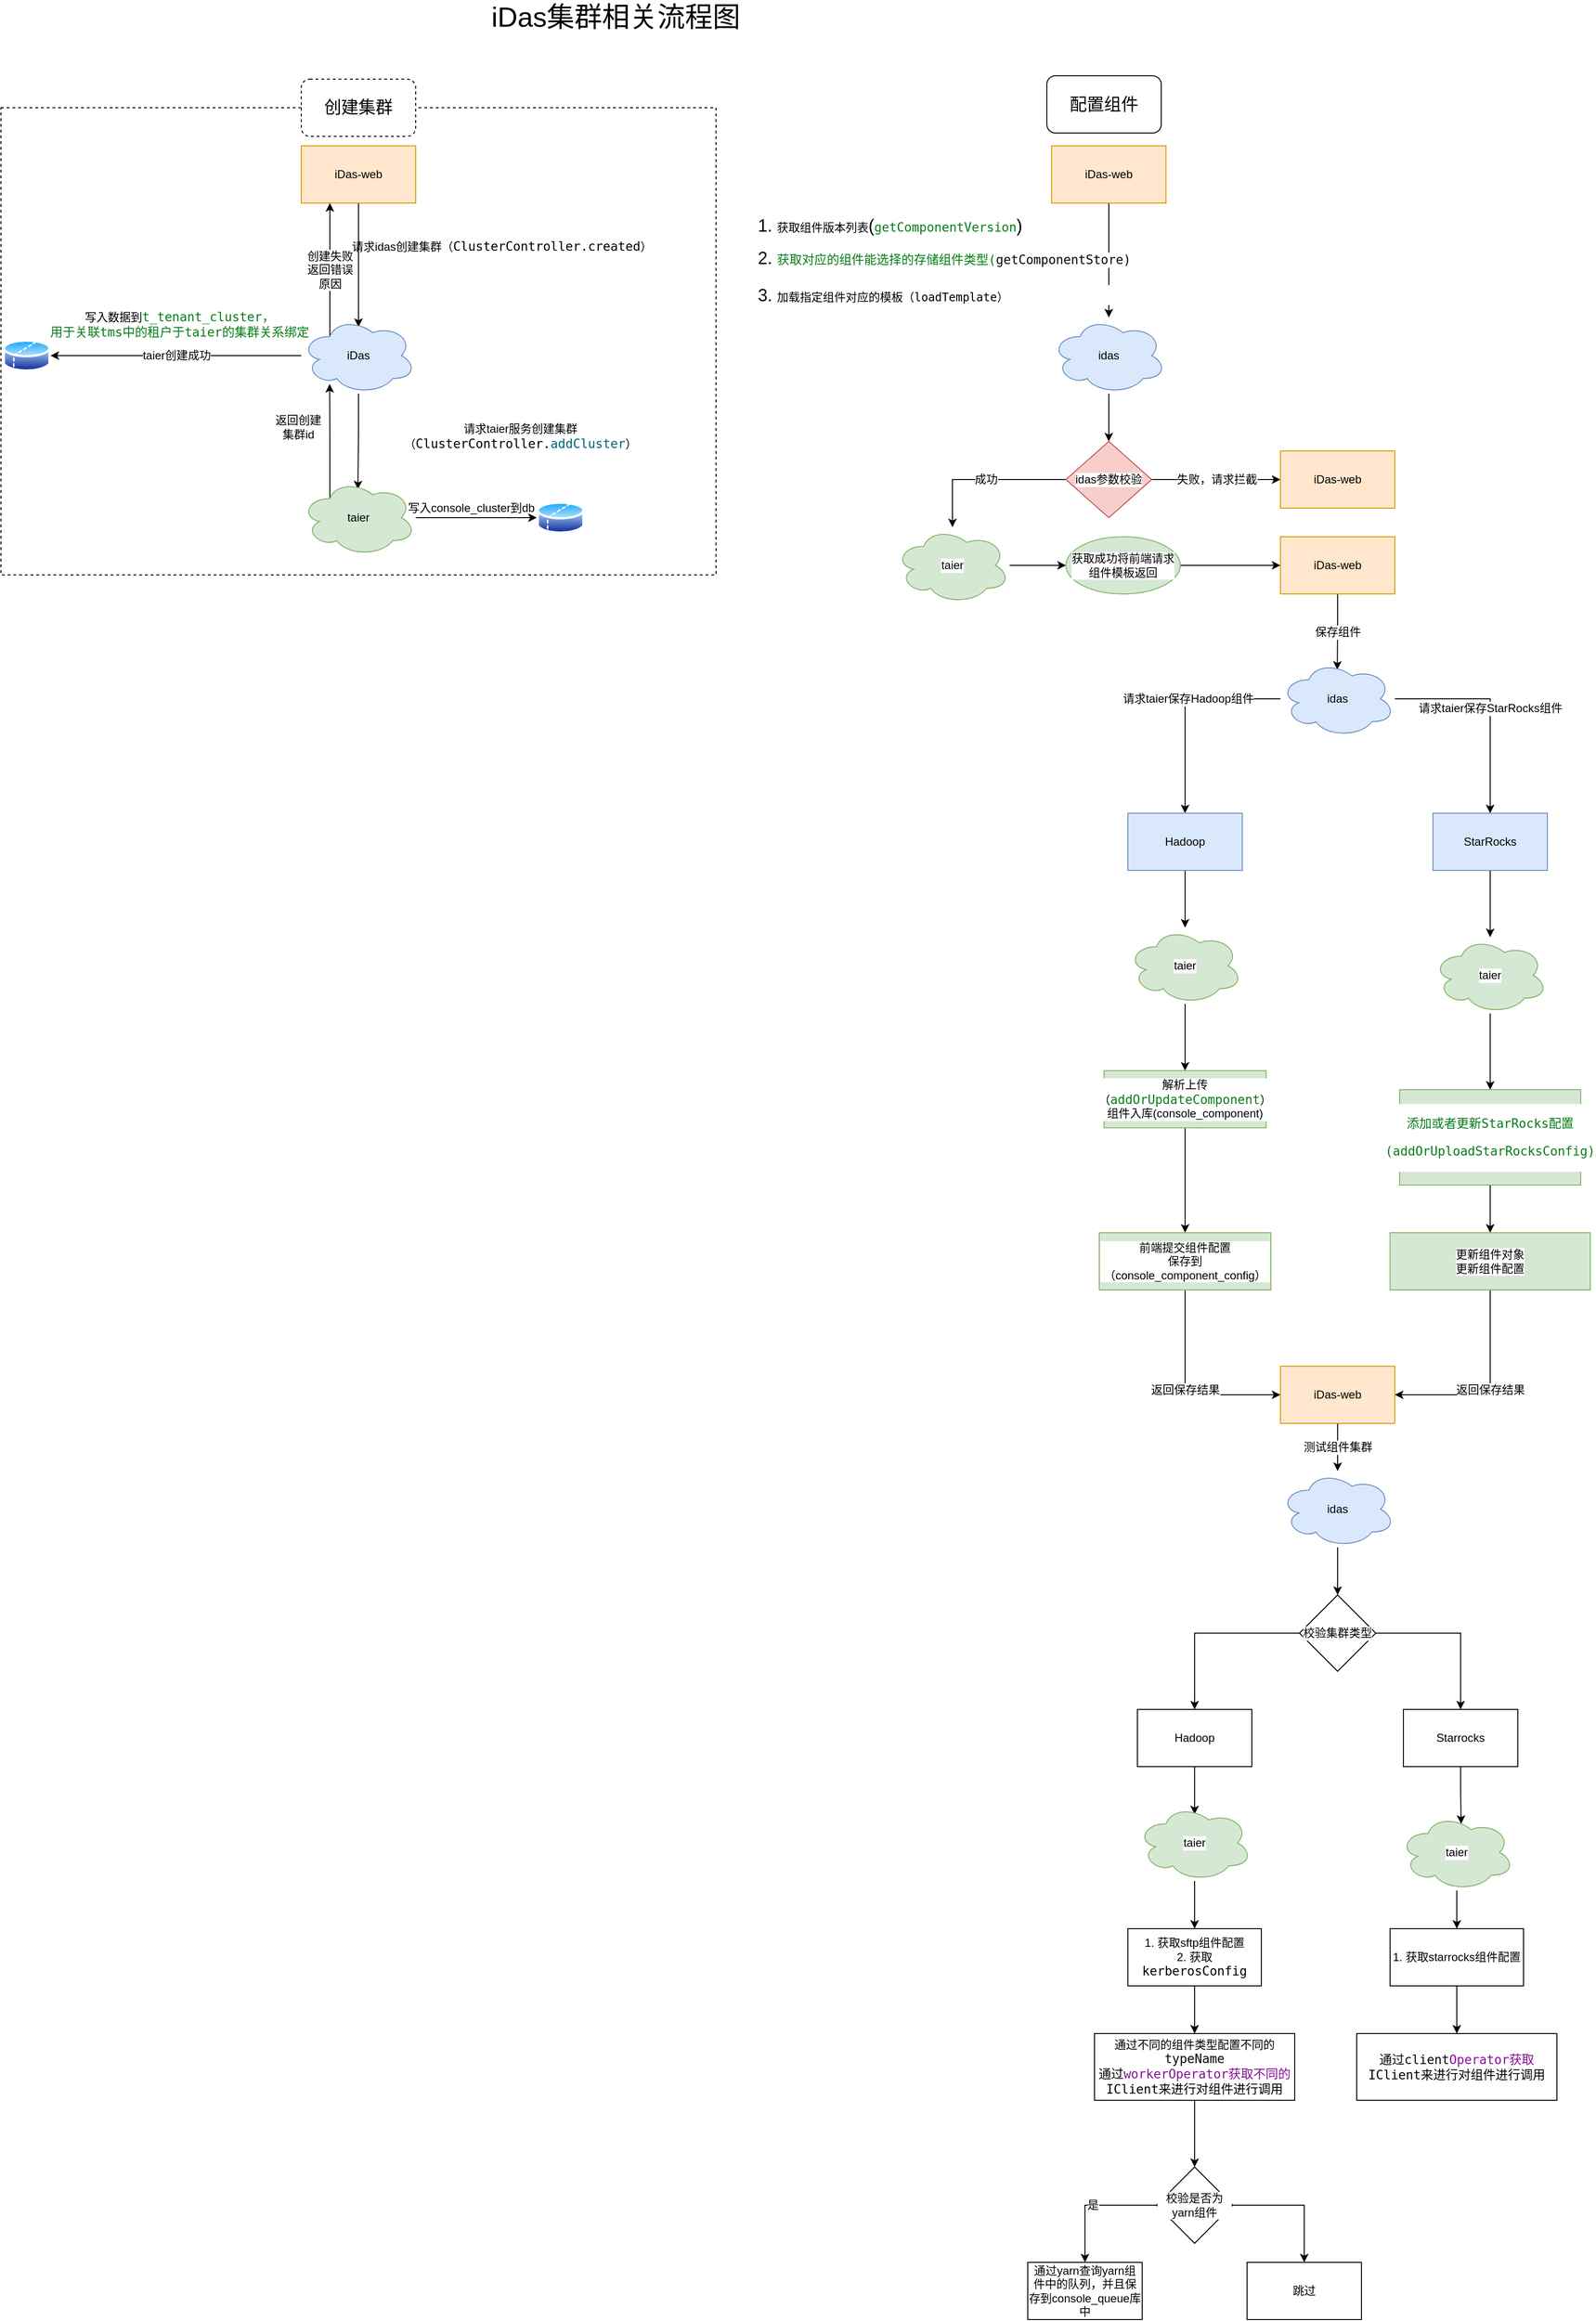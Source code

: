 <mxfile version="17.2.2" type="github">
  <diagram name="Page-1" id="c7558073-3199-34d8-9f00-42111426c3f3">
    <mxGraphModel dx="2104" dy="547" grid="1" gridSize="10" guides="1" tooltips="1" connect="1" arrows="1" fold="1" page="1" pageScale="1" pageWidth="826" pageHeight="1169" background="none" math="0" shadow="0">
      <root>
        <mxCell id="0" />
        <mxCell id="1" parent="0" />
        <mxCell id="lZClP9aSU73zNONE4iG2-143" value="" style="rounded=0;whiteSpace=wrap;html=1;dashed=1;fontSize=12;strokeColor=default;" parent="1" vertex="1">
          <mxGeometry x="-232" y="150" width="750" height="490" as="geometry" />
        </mxCell>
        <mxCell id="lZClP9aSU73zNONE4iG2-96" value="&lt;font style=&quot;font-size: 29px&quot;&gt;iDas集群相关流程图&lt;/font&gt;" style="text;html=1;strokeColor=none;fillColor=none;align=center;verticalAlign=middle;whiteSpace=wrap;rounded=0;" parent="1" vertex="1">
          <mxGeometry x="253" y="40" width="320" height="30" as="geometry" />
        </mxCell>
        <mxCell id="lZClP9aSU73zNONE4iG2-116" style="edgeStyle=orthogonalEdgeStyle;rounded=0;orthogonalLoop=1;jettySize=auto;html=1;fontSize=12;" parent="1" source="lZClP9aSU73zNONE4iG2-98" edge="1">
          <mxGeometry relative="1" as="geometry">
            <mxPoint x="143" y="380" as="targetPoint" />
          </mxGeometry>
        </mxCell>
        <mxCell id="lZClP9aSU73zNONE4iG2-98" value="iDas-web" style="rounded=0;whiteSpace=wrap;html=1;fontSize=12;fillColor=#ffe6cc;strokeColor=#d79b00;" parent="1" vertex="1">
          <mxGeometry x="83" y="190" width="120" height="60" as="geometry" />
        </mxCell>
        <mxCell id="lZClP9aSU73zNONE4iG2-127" value="" style="edgeStyle=orthogonalEdgeStyle;rounded=0;orthogonalLoop=1;jettySize=auto;html=1;fontSize=12;entryX=0.495;entryY=0.127;entryDx=0;entryDy=0;entryPerimeter=0;" parent="1" source="lZClP9aSU73zNONE4iG2-125" target="lZClP9aSU73zNONE4iG2-126" edge="1">
          <mxGeometry relative="1" as="geometry" />
        </mxCell>
        <mxCell id="lZClP9aSU73zNONE4iG2-136" value="taier创建成功" style="edgeStyle=orthogonalEdgeStyle;rounded=0;orthogonalLoop=1;jettySize=auto;html=1;fontSize=12;entryX=1;entryY=0.5;entryDx=0;entryDy=0;" parent="1" source="lZClP9aSU73zNONE4iG2-125" target="lZClP9aSU73zNONE4iG2-138" edge="1">
          <mxGeometry relative="1" as="geometry">
            <mxPoint x="490" y="410" as="targetPoint" />
            <Array as="points">
              <mxPoint x="-40" y="410" />
              <mxPoint x="-40" y="410" />
            </Array>
          </mxGeometry>
        </mxCell>
        <mxCell id="lZClP9aSU73zNONE4iG2-141" value="创建失败&lt;br&gt;返回错误&lt;br&gt;原因" style="edgeStyle=orthogonalEdgeStyle;rounded=0;orthogonalLoop=1;jettySize=auto;html=1;entryX=0.25;entryY=1;entryDx=0;entryDy=0;fontSize=12;exitX=0.25;exitY=0.25;exitDx=0;exitDy=0;exitPerimeter=0;" parent="1" source="lZClP9aSU73zNONE4iG2-125" target="lZClP9aSU73zNONE4iG2-98" edge="1">
          <mxGeometry relative="1" as="geometry" />
        </mxCell>
        <mxCell id="lZClP9aSU73zNONE4iG2-125" value="iDas" style="ellipse;shape=cloud;whiteSpace=wrap;html=1;fontSize=12;fillColor=#dae8fc;strokeColor=#6c8ebf;" parent="1" vertex="1">
          <mxGeometry x="83" y="370" width="120" height="80" as="geometry" />
        </mxCell>
        <mxCell id="lZClP9aSU73zNONE4iG2-129" style="edgeStyle=orthogonalEdgeStyle;rounded=0;orthogonalLoop=1;jettySize=auto;html=1;exitX=0.25;exitY=0.25;exitDx=0;exitDy=0;exitPerimeter=0;entryX=0.248;entryY=0.872;entryDx=0;entryDy=0;entryPerimeter=0;fontSize=12;" parent="1" source="lZClP9aSU73zNONE4iG2-126" target="lZClP9aSU73zNONE4iG2-125" edge="1">
          <mxGeometry relative="1" as="geometry" />
        </mxCell>
        <mxCell id="lZClP9aSU73zNONE4iG2-133" style="edgeStyle=orthogonalEdgeStyle;rounded=0;orthogonalLoop=1;jettySize=auto;html=1;entryX=0;entryY=0.5;entryDx=0;entryDy=0;fontSize=12;" parent="1" source="lZClP9aSU73zNONE4iG2-126" target="lZClP9aSU73zNONE4iG2-131" edge="1">
          <mxGeometry relative="1" as="geometry" />
        </mxCell>
        <mxCell id="lZClP9aSU73zNONE4iG2-126" value="taier" style="ellipse;shape=cloud;whiteSpace=wrap;html=1;fontSize=12;fillColor=#d5e8d4;strokeColor=#82b366;" parent="1" vertex="1">
          <mxGeometry x="83" y="540" width="120" height="80" as="geometry" />
        </mxCell>
        <mxCell id="lZClP9aSU73zNONE4iG2-128" value="&lt;p&gt;&lt;span&gt;请求taier服务创建集群&lt;/span&gt;&lt;span&gt;（&lt;/span&gt;&lt;span style=&quot;background-color: rgb(255 , 255 , 255) ; font-family: &amp;#34;jetbrains mono&amp;#34; , monospace ; font-size: 9.8pt&quot;&gt;ClusterController.&lt;/span&gt;&lt;span style=&quot;color: rgb(0 , 98 , 122) ; background-color: rgb(255 , 255 , 255) ; font-family: &amp;#34;jetbrains mono&amp;#34; , monospace ; font-size: 9.8pt&quot;&gt;addCluster&lt;/span&gt;&lt;span&gt;）&lt;/span&gt;&lt;/p&gt;" style="text;html=1;strokeColor=none;fillColor=none;align=center;verticalAlign=middle;whiteSpace=wrap;rounded=0;fontSize=12;dashed=1;" parent="1" vertex="1">
          <mxGeometry x="143" y="470" width="340" height="50" as="geometry" />
        </mxCell>
        <mxCell id="lZClP9aSU73zNONE4iG2-130" value="返回创建集群id" style="text;html=1;strokeColor=none;fillColor=none;align=center;verticalAlign=middle;whiteSpace=wrap;rounded=0;dashed=1;fontSize=12;" parent="1" vertex="1">
          <mxGeometry x="50" y="470" width="60" height="30" as="geometry" />
        </mxCell>
        <mxCell id="lZClP9aSU73zNONE4iG2-131" value="" style="aspect=fixed;perimeter=ellipsePerimeter;html=1;align=center;shadow=0;dashed=0;spacingTop=3;image;image=img/lib/active_directory/database_partition_2.svg;fontSize=12;strokeColor=default;" parent="1" vertex="1">
          <mxGeometry x="330" y="561.5" width="50" height="37" as="geometry" />
        </mxCell>
        <mxCell id="lZClP9aSU73zNONE4iG2-134" value="写入console_cluster到db" style="text;html=1;strokeColor=none;fillColor=none;align=center;verticalAlign=middle;whiteSpace=wrap;rounded=0;dashed=1;fontSize=12;" parent="1" vertex="1">
          <mxGeometry x="193" y="555" width="137" height="30" as="geometry" />
        </mxCell>
        <mxCell id="lZClP9aSU73zNONE4iG2-135" value="&lt;span&gt;请求idas创建集群（&lt;/span&gt;&lt;span style=&quot;font-family: &amp;#34;jetbrains mono&amp;#34; , monospace ; font-size: 13.067px ; background-color: rgb(255 , 255 , 255)&quot;&gt;ClusterController.created&lt;/span&gt;&lt;span&gt;）&lt;/span&gt;" style="text;html=1;strokeColor=none;fillColor=none;align=center;verticalAlign=middle;whiteSpace=wrap;rounded=0;dashed=1;fontSize=12;" parent="1" vertex="1">
          <mxGeometry x="120" y="280" width="347" height="30" as="geometry" />
        </mxCell>
        <mxCell id="lZClP9aSU73zNONE4iG2-137" value="写入数据到&lt;span style=&quot;color: rgb(6 , 125 , 23) ; background-color: rgb(255 , 255 , 255) ; font-family: &amp;#34;jetbrains mono&amp;#34; , monospace ; font-size: 9.8pt&quot;&gt;t_tenant_cluster，&lt;br&gt;用于关联tms中的租户于taier的集群关系绑定&lt;/span&gt;" style="text;html=1;align=center;verticalAlign=middle;resizable=0;points=[];autosize=1;strokeColor=none;fillColor=none;fontSize=12;rotation=0;" parent="1" vertex="1">
          <mxGeometry x="-180" y="361.5" width="270" height="30" as="geometry" />
        </mxCell>
        <mxCell id="lZClP9aSU73zNONE4iG2-138" value="" style="aspect=fixed;perimeter=ellipsePerimeter;html=1;align=center;shadow=0;dashed=0;spacingTop=3;image;image=img/lib/active_directory/database_partition_2.svg;fontSize=12;strokeColor=default;" parent="1" vertex="1">
          <mxGeometry x="-230" y="391.5" width="50" height="37" as="geometry" />
        </mxCell>
        <mxCell id="lZClP9aSU73zNONE4iG2-144" value="&lt;font style=&quot;font-size: 18px&quot;&gt;创建集群&lt;/font&gt;" style="rounded=1;whiteSpace=wrap;html=1;dashed=1;fontSize=12;strokeColor=default;" parent="1" vertex="1">
          <mxGeometry x="83" y="120" width="120" height="60" as="geometry" />
        </mxCell>
        <mxCell id="lZClP9aSU73zNONE4iG2-146" value="&lt;font style=&quot;font-size: 18px&quot;&gt;配置组件&lt;/font&gt;" style="rounded=1;whiteSpace=wrap;html=1;fontSize=12;strokeColor=default;" parent="1" vertex="1">
          <mxGeometry x="865" y="116.5" width="120" height="60" as="geometry" />
        </mxCell>
        <mxCell id="lZClP9aSU73zNONE4iG2-149" value="" style="edgeStyle=orthogonalEdgeStyle;rounded=0;orthogonalLoop=1;jettySize=auto;html=1;fontSize=18;" parent="1" source="lZClP9aSU73zNONE4iG2-147" target="lZClP9aSU73zNONE4iG2-148" edge="1">
          <mxGeometry relative="1" as="geometry" />
        </mxCell>
        <mxCell id="lZClP9aSU73zNONE4iG2-147" value="iDas-web" style="rounded=0;whiteSpace=wrap;html=1;fontSize=12;fillColor=#ffe6cc;strokeColor=#d79b00;" parent="1" vertex="1">
          <mxGeometry x="870" y="190" width="120" height="60" as="geometry" />
        </mxCell>
        <mxCell id="lZClP9aSU73zNONE4iG2-158" value="" style="edgeStyle=orthogonalEdgeStyle;rounded=0;orthogonalLoop=1;jettySize=auto;html=1;fontSize=12;fontColor=#000000;entryX=0.5;entryY=0;entryDx=0;entryDy=0;" parent="1" source="lZClP9aSU73zNONE4iG2-148" target="lZClP9aSU73zNONE4iG2-159" edge="1">
          <mxGeometry relative="1" as="geometry">
            <mxPoint x="930" y="501.5" as="targetPoint" />
          </mxGeometry>
        </mxCell>
        <mxCell id="lZClP9aSU73zNONE4iG2-148" value="idas" style="ellipse;shape=cloud;whiteSpace=wrap;html=1;fillColor=#dae8fc;strokeColor=#6c8ebf;rounded=0;" parent="1" vertex="1">
          <mxGeometry x="870" y="370" width="120" height="80" as="geometry" />
        </mxCell>
        <mxCell id="lZClP9aSU73zNONE4iG2-150" value="&lt;ol&gt;&lt;li&gt;&lt;span style=&quot;font-size: 12px&quot;&gt;获取组件版本列表&lt;/span&gt;&lt;span&gt;(&lt;/span&gt;&lt;span style=&quot;color: rgb(6 , 125 , 23) ; background-color: rgb(255 , 255 , 255) ; font-family: &amp;#34;jetbrains mono&amp;#34; , monospace ; font-size: 9.8pt&quot;&gt;getComponentVersion&lt;/span&gt;&lt;span&gt;)&lt;/span&gt;&lt;/li&gt;&lt;li&gt;&lt;span&gt;&lt;pre style=&quot;background-color: #ffffff ; color: #080808 ; font-family: &amp;#34;宋体&amp;#34; , monospace ; font-size: 9.8pt&quot;&gt;&lt;span style=&quot;color: #067d17&quot;&gt;获取对应的组件能选择的存储组件类型(&lt;/span&gt;getComponentStore)&lt;/pre&gt;&lt;/span&gt;&lt;/li&gt;&lt;li&gt;&lt;pre style=&quot;background-color: rgb(255 , 255 , 255)&quot;&gt;&lt;span style=&quot;font-size: 12px&quot;&gt;加载指定组件对应的模板（loadTemplate）&lt;/span&gt;&lt;/pre&gt;&lt;/li&gt;&lt;/ol&gt;" style="text;html=1;strokeColor=none;fillColor=none;align=left;verticalAlign=middle;whiteSpace=wrap;rounded=0;dashed=1;fontSize=18;" parent="1" vertex="1">
          <mxGeometry x="540" y="250" width="420" height="120" as="geometry" />
        </mxCell>
        <mxCell id="lZClP9aSU73zNONE4iG2-162" value="成功" style="edgeStyle=orthogonalEdgeStyle;rounded=0;orthogonalLoop=1;jettySize=auto;html=1;fontSize=12;fontColor=#000000;" parent="1" source="lZClP9aSU73zNONE4iG2-159" target="lZClP9aSU73zNONE4iG2-161" edge="1">
          <mxGeometry relative="1" as="geometry" />
        </mxCell>
        <mxCell id="lZClP9aSU73zNONE4iG2-163" value="失败，请求拦截" style="edgeStyle=orthogonalEdgeStyle;rounded=0;orthogonalLoop=1;jettySize=auto;html=1;fontSize=12;fontColor=#000000;entryX=0;entryY=0.5;entryDx=0;entryDy=0;" parent="1" source="lZClP9aSU73zNONE4iG2-159" target="lZClP9aSU73zNONE4iG2-172" edge="1">
          <mxGeometry relative="1" as="geometry">
            <Array as="points" />
          </mxGeometry>
        </mxCell>
        <mxCell id="lZClP9aSU73zNONE4iG2-159" value="idas参数校验" style="rhombus;whiteSpace=wrap;html=1;labelBackgroundColor=#FFFFFF;fontSize=12;strokeColor=#b85450;fillColor=#f8cecc;" parent="1" vertex="1">
          <mxGeometry x="885" y="500" width="90" height="80" as="geometry" />
        </mxCell>
        <mxCell id="lZClP9aSU73zNONE4iG2-166" value="" style="edgeStyle=orthogonalEdgeStyle;rounded=0;orthogonalLoop=1;jettySize=auto;html=1;fontSize=12;fontColor=#000000;" parent="1" source="lZClP9aSU73zNONE4iG2-161" target="lZClP9aSU73zNONE4iG2-165" edge="1">
          <mxGeometry relative="1" as="geometry" />
        </mxCell>
        <mxCell id="lZClP9aSU73zNONE4iG2-161" value="taier" style="ellipse;shape=cloud;whiteSpace=wrap;html=1;fillColor=#d5e8d4;strokeColor=#82b366;labelBackgroundColor=#FFFFFF;" parent="1" vertex="1">
          <mxGeometry x="706" y="590" width="120" height="80" as="geometry" />
        </mxCell>
        <mxCell id="lZClP9aSU73zNONE4iG2-168" style="edgeStyle=orthogonalEdgeStyle;rounded=0;orthogonalLoop=1;jettySize=auto;html=1;entryX=0;entryY=0.5;entryDx=0;entryDy=0;fontSize=12;fontColor=#000000;" parent="1" source="lZClP9aSU73zNONE4iG2-165" target="lZClP9aSU73zNONE4iG2-167" edge="1">
          <mxGeometry relative="1" as="geometry" />
        </mxCell>
        <mxCell id="lZClP9aSU73zNONE4iG2-165" value="获取成功将前端请求&lt;br&gt;组件模板返回" style="ellipse;whiteSpace=wrap;html=1;fillColor=#d5e8d4;strokeColor=#82b366;labelBackgroundColor=#FFFFFF;" parent="1" vertex="1">
          <mxGeometry x="885" y="600" width="120" height="60" as="geometry" />
        </mxCell>
        <mxCell id="lZClP9aSU73zNONE4iG2-170" value="保存组件" style="edgeStyle=orthogonalEdgeStyle;rounded=0;orthogonalLoop=1;jettySize=auto;html=1;entryX=0.497;entryY=0.118;entryDx=0;entryDy=0;entryPerimeter=0;fontSize=12;fontColor=#000000;" parent="1" source="lZClP9aSU73zNONE4iG2-167" target="lZClP9aSU73zNONE4iG2-169" edge="1">
          <mxGeometry relative="1" as="geometry" />
        </mxCell>
        <mxCell id="lZClP9aSU73zNONE4iG2-167" value="iDas-web" style="rounded=0;whiteSpace=wrap;html=1;fontSize=12;fillColor=#ffe6cc;strokeColor=#d79b00;" parent="1" vertex="1">
          <mxGeometry x="1110" y="600" width="120" height="60" as="geometry" />
        </mxCell>
        <mxCell id="lZClP9aSU73zNONE4iG2-174" value="" style="edgeStyle=orthogonalEdgeStyle;rounded=0;orthogonalLoop=1;jettySize=auto;html=1;fontSize=12;fontColor=#000000;" parent="1" source="lZClP9aSU73zNONE4iG2-169" target="lZClP9aSU73zNONE4iG2-173" edge="1">
          <mxGeometry relative="1" as="geometry" />
        </mxCell>
        <mxCell id="lZClP9aSU73zNONE4iG2-180" value="请求taier保存Hadoop组件" style="edgeLabel;html=1;align=center;verticalAlign=middle;resizable=0;points=[];fontSize=12;fontColor=#000000;" parent="lZClP9aSU73zNONE4iG2-174" vertex="1" connectable="0">
          <mxGeometry x="-0.12" relative="1" as="geometry">
            <mxPoint as="offset" />
          </mxGeometry>
        </mxCell>
        <mxCell id="lZClP9aSU73zNONE4iG2-176" value="请求taier保存StarRocks组件" style="edgeStyle=orthogonalEdgeStyle;rounded=0;orthogonalLoop=1;jettySize=auto;html=1;fontSize=12;fontColor=#000000;" parent="1" source="lZClP9aSU73zNONE4iG2-169" target="lZClP9aSU73zNONE4iG2-175" edge="1">
          <mxGeometry relative="1" as="geometry" />
        </mxCell>
        <mxCell id="lZClP9aSU73zNONE4iG2-169" value="idas" style="ellipse;shape=cloud;whiteSpace=wrap;html=1;fillColor=#dae8fc;strokeColor=#6c8ebf;rounded=0;" parent="1" vertex="1">
          <mxGeometry x="1110" y="730" width="120" height="80" as="geometry" />
        </mxCell>
        <mxCell id="lZClP9aSU73zNONE4iG2-172" value="iDas-web" style="rounded=0;whiteSpace=wrap;html=1;fontSize=12;fillColor=#ffe6cc;strokeColor=#d79b00;" parent="1" vertex="1">
          <mxGeometry x="1110" y="510" width="120" height="60" as="geometry" />
        </mxCell>
        <mxCell id="lZClP9aSU73zNONE4iG2-184" style="edgeStyle=orthogonalEdgeStyle;rounded=0;orthogonalLoop=1;jettySize=auto;html=1;fontSize=12;fontColor=#000000;" parent="1" source="lZClP9aSU73zNONE4iG2-173" target="lZClP9aSU73zNONE4iG2-179" edge="1">
          <mxGeometry relative="1" as="geometry" />
        </mxCell>
        <mxCell id="lZClP9aSU73zNONE4iG2-173" value="Hadoop" style="whiteSpace=wrap;html=1;fillColor=#dae8fc;strokeColor=#6c8ebf;rounded=0;" parent="1" vertex="1">
          <mxGeometry x="950" y="890" width="120" height="60" as="geometry" />
        </mxCell>
        <mxCell id="lZClP9aSU73zNONE4iG2-192" value="" style="edgeStyle=orthogonalEdgeStyle;rounded=0;orthogonalLoop=1;jettySize=auto;html=1;fontSize=12;fontColor=#000000;" parent="1" source="lZClP9aSU73zNONE4iG2-175" target="lZClP9aSU73zNONE4iG2-193" edge="1">
          <mxGeometry relative="1" as="geometry">
            <mxPoint x="1330" y="1030" as="targetPoint" />
          </mxGeometry>
        </mxCell>
        <mxCell id="lZClP9aSU73zNONE4iG2-175" value="StarRocks" style="whiteSpace=wrap;html=1;fillColor=#dae8fc;strokeColor=#6c8ebf;rounded=0;" parent="1" vertex="1">
          <mxGeometry x="1270" y="890" width="120" height="60" as="geometry" />
        </mxCell>
        <mxCell id="lZClP9aSU73zNONE4iG2-186" value="" style="edgeStyle=orthogonalEdgeStyle;rounded=0;orthogonalLoop=1;jettySize=auto;html=1;fontSize=12;fontColor=#000000;" parent="1" source="lZClP9aSU73zNONE4iG2-179" target="lZClP9aSU73zNONE4iG2-185" edge="1">
          <mxGeometry relative="1" as="geometry" />
        </mxCell>
        <mxCell id="lZClP9aSU73zNONE4iG2-179" value="taier" style="ellipse;shape=cloud;whiteSpace=wrap;html=1;fillColor=#d5e8d4;strokeColor=#82b366;labelBackgroundColor=#FFFFFF;" parent="1" vertex="1">
          <mxGeometry x="950" y="1010" width="120" height="80" as="geometry" />
        </mxCell>
        <mxCell id="lZClP9aSU73zNONE4iG2-188" value="" style="edgeStyle=orthogonalEdgeStyle;rounded=0;orthogonalLoop=1;jettySize=auto;html=1;fontSize=12;fontColor=#000000;" parent="1" source="lZClP9aSU73zNONE4iG2-185" target="lZClP9aSU73zNONE4iG2-187" edge="1">
          <mxGeometry relative="1" as="geometry" />
        </mxCell>
        <mxCell id="lZClP9aSU73zNONE4iG2-185" value="解析上传&lt;br&gt;（&lt;span style=&quot;color: rgb(6 , 125 , 23) ; font-family: &amp;#34;jetbrains mono&amp;#34; , monospace ; font-size: 9.8pt&quot;&gt;addOrUpdateComponent&lt;/span&gt;）&lt;br&gt;组件入库(console_component)" style="whiteSpace=wrap;html=1;fillColor=#d5e8d4;strokeColor=#82b366;labelBackgroundColor=#FFFFFF;" parent="1" vertex="1">
          <mxGeometry x="925" y="1160" width="170" height="60" as="geometry" />
        </mxCell>
        <mxCell id="lZClP9aSU73zNONE4iG2-200" value="返回保存结果" style="edgeStyle=orthogonalEdgeStyle;rounded=0;orthogonalLoop=1;jettySize=auto;html=1;entryX=0;entryY=0.5;entryDx=0;entryDy=0;fontSize=12;fontColor=#000000;exitX=0.5;exitY=1;exitDx=0;exitDy=0;" parent="1" source="lZClP9aSU73zNONE4iG2-187" target="lZClP9aSU73zNONE4iG2-199" edge="1">
          <mxGeometry relative="1" as="geometry" />
        </mxCell>
        <mxCell id="lZClP9aSU73zNONE4iG2-187" value="前端提交组件配置&lt;br&gt;保存到（console_component_config）" style="whiteSpace=wrap;html=1;fillColor=#d5e8d4;strokeColor=#82b366;labelBackgroundColor=#FFFFFF;" parent="1" vertex="1">
          <mxGeometry x="920" y="1330" width="180" height="60" as="geometry" />
        </mxCell>
        <mxCell id="lZClP9aSU73zNONE4iG2-195" value="" style="edgeStyle=orthogonalEdgeStyle;rounded=0;orthogonalLoop=1;jettySize=auto;html=1;fontSize=12;fontColor=#000000;" parent="1" source="lZClP9aSU73zNONE4iG2-193" target="lZClP9aSU73zNONE4iG2-194" edge="1">
          <mxGeometry relative="1" as="geometry" />
        </mxCell>
        <mxCell id="lZClP9aSU73zNONE4iG2-193" value="taier" style="ellipse;shape=cloud;whiteSpace=wrap;html=1;fillColor=#d5e8d4;strokeColor=#82b366;labelBackgroundColor=#FFFFFF;" parent="1" vertex="1">
          <mxGeometry x="1270" y="1020" width="120" height="80" as="geometry" />
        </mxCell>
        <mxCell id="lZClP9aSU73zNONE4iG2-197" value="" style="edgeStyle=orthogonalEdgeStyle;rounded=0;orthogonalLoop=1;jettySize=auto;html=1;fontSize=12;fontColor=#000000;" parent="1" source="lZClP9aSU73zNONE4iG2-194" target="lZClP9aSU73zNONE4iG2-196" edge="1">
          <mxGeometry relative="1" as="geometry" />
        </mxCell>
        <mxCell id="lZClP9aSU73zNONE4iG2-194" value="&lt;pre style=&quot;background-color: rgb(255 , 255 , 255) ; font-family: &amp;#34;jetbrains mono&amp;#34; , monospace ; font-size: 9.8pt&quot;&gt;&lt;pre style=&quot;color: rgb(8 , 8 , 8) ; font-family: , monospace ; font-size: 9.8pt&quot;&gt;&lt;span style=&quot;color: #067d17&quot;&gt;添加或者更新&lt;/span&gt;&lt;span style=&quot;color: #067d17 ; font-family: &amp;#34;jetbrains mono&amp;#34; , monospace&quot;&gt;StarRocks&lt;/span&gt;&lt;span style=&quot;color: #067d17&quot;&gt;配置&lt;/span&gt;&lt;/pre&gt;&lt;/pre&gt;&lt;pre style=&quot;background-color: #ffffff ; color: #080808 ; font-family: &amp;#34;jetbrains mono&amp;#34; , monospace ; font-size: 9.8pt&quot;&gt;&lt;span style=&quot;color: #067d17&quot;&gt;(addOrUploadStarRocksConfig)&lt;/span&gt;&lt;/pre&gt;" style="whiteSpace=wrap;html=1;fillColor=#d5e8d4;strokeColor=#82b366;labelBackgroundColor=#FFFFFF;" parent="1" vertex="1">
          <mxGeometry x="1235" y="1180" width="190" height="100" as="geometry" />
        </mxCell>
        <mxCell id="lZClP9aSU73zNONE4iG2-201" value="返回保存结果" style="edgeStyle=orthogonalEdgeStyle;rounded=0;orthogonalLoop=1;jettySize=auto;html=1;entryX=1;entryY=0.5;entryDx=0;entryDy=0;fontSize=12;fontColor=#000000;exitX=0.5;exitY=1;exitDx=0;exitDy=0;" parent="1" source="lZClP9aSU73zNONE4iG2-196" target="lZClP9aSU73zNONE4iG2-199" edge="1">
          <mxGeometry relative="1" as="geometry" />
        </mxCell>
        <mxCell id="lZClP9aSU73zNONE4iG2-196" value="更新组件对象&lt;br&gt;更新组件配置" style="whiteSpace=wrap;html=1;fillColor=#d5e8d4;strokeColor=#82b366;labelBackgroundColor=#FFFFFF;" parent="1" vertex="1">
          <mxGeometry x="1225" y="1330" width="210" height="60" as="geometry" />
        </mxCell>
        <mxCell id="lZClP9aSU73zNONE4iG2-203" value="测试组件集群" style="edgeStyle=orthogonalEdgeStyle;rounded=0;orthogonalLoop=1;jettySize=auto;html=1;fontSize=12;fontColor=#000000;" parent="1" source="lZClP9aSU73zNONE4iG2-199" target="lZClP9aSU73zNONE4iG2-202" edge="1">
          <mxGeometry relative="1" as="geometry" />
        </mxCell>
        <mxCell id="lZClP9aSU73zNONE4iG2-199" value="iDas-web" style="rounded=0;whiteSpace=wrap;html=1;fontSize=12;fillColor=#ffe6cc;strokeColor=#d79b00;" parent="1" vertex="1">
          <mxGeometry x="1110" y="1470" width="120" height="60" as="geometry" />
        </mxCell>
        <mxCell id="lZClP9aSU73zNONE4iG2-205" style="edgeStyle=orthogonalEdgeStyle;rounded=0;orthogonalLoop=1;jettySize=auto;html=1;entryX=0.5;entryY=0;entryDx=0;entryDy=0;fontSize=12;fontColor=#000000;" parent="1" source="lZClP9aSU73zNONE4iG2-202" target="lZClP9aSU73zNONE4iG2-204" edge="1">
          <mxGeometry relative="1" as="geometry" />
        </mxCell>
        <mxCell id="lZClP9aSU73zNONE4iG2-202" value="idas" style="ellipse;shape=cloud;whiteSpace=wrap;html=1;fillColor=#dae8fc;strokeColor=#6c8ebf;rounded=0;" parent="1" vertex="1">
          <mxGeometry x="1110" y="1580" width="120" height="80" as="geometry" />
        </mxCell>
        <mxCell id="lZClP9aSU73zNONE4iG2-207" value="" style="edgeStyle=orthogonalEdgeStyle;rounded=0;orthogonalLoop=1;jettySize=auto;html=1;fontSize=12;fontColor=#000000;entryX=0.5;entryY=0;entryDx=0;entryDy=0;" parent="1" source="lZClP9aSU73zNONE4iG2-204" target="lZClP9aSU73zNONE4iG2-206" edge="1">
          <mxGeometry relative="1" as="geometry">
            <mxPoint x="1020" y="1830" as="targetPoint" />
          </mxGeometry>
        </mxCell>
        <mxCell id="lZClP9aSU73zNONE4iG2-209" value="" style="edgeStyle=orthogonalEdgeStyle;rounded=0;orthogonalLoop=1;jettySize=auto;html=1;fontSize=12;fontColor=#000000;" parent="1" source="lZClP9aSU73zNONE4iG2-204" target="lZClP9aSU73zNONE4iG2-208" edge="1">
          <mxGeometry relative="1" as="geometry" />
        </mxCell>
        <mxCell id="lZClP9aSU73zNONE4iG2-204" value="校验集群类型" style="rhombus;whiteSpace=wrap;html=1;labelBackgroundColor=#FFFFFF;fontSize=12;fontColor=#000000;strokeColor=default;" parent="1" vertex="1">
          <mxGeometry x="1130" y="1710" width="80" height="80" as="geometry" />
        </mxCell>
        <mxCell id="lZClP9aSU73zNONE4iG2-211" value="" style="edgeStyle=orthogonalEdgeStyle;rounded=0;orthogonalLoop=1;jettySize=auto;html=1;fontSize=12;fontColor=#000000;entryX=0.5;entryY=0.125;entryDx=0;entryDy=0;entryPerimeter=0;" parent="1" source="lZClP9aSU73zNONE4iG2-206" target="lZClP9aSU73zNONE4iG2-226" edge="1">
          <mxGeometry relative="1" as="geometry" />
        </mxCell>
        <mxCell id="lZClP9aSU73zNONE4iG2-206" value="Hadoop" style="whiteSpace=wrap;html=1;fontColor=#000000;labelBackgroundColor=#FFFFFF;" parent="1" vertex="1">
          <mxGeometry x="960" y="1830" width="120" height="60" as="geometry" />
        </mxCell>
        <mxCell id="lZClP9aSU73zNONE4iG2-229" style="edgeStyle=orthogonalEdgeStyle;rounded=0;orthogonalLoop=1;jettySize=auto;html=1;entryX=0.538;entryY=0.126;entryDx=0;entryDy=0;entryPerimeter=0;fontSize=12;fontColor=#000000;" parent="1" source="lZClP9aSU73zNONE4iG2-208" target="lZClP9aSU73zNONE4iG2-228" edge="1">
          <mxGeometry relative="1" as="geometry" />
        </mxCell>
        <mxCell id="lZClP9aSU73zNONE4iG2-208" value="Starrocks" style="whiteSpace=wrap;html=1;fontColor=#000000;labelBackgroundColor=#FFFFFF;" parent="1" vertex="1">
          <mxGeometry x="1239" y="1830" width="120" height="60" as="geometry" />
        </mxCell>
        <mxCell id="lZClP9aSU73zNONE4iG2-213" value="" style="edgeStyle=orthogonalEdgeStyle;rounded=0;orthogonalLoop=1;jettySize=auto;html=1;fontSize=12;fontColor=#000000;" parent="1" source="lZClP9aSU73zNONE4iG2-210" target="lZClP9aSU73zNONE4iG2-212" edge="1">
          <mxGeometry relative="1" as="geometry" />
        </mxCell>
        <mxCell id="lZClP9aSU73zNONE4iG2-210" value="1. 获取sftp组件配置&lt;br&gt;2. 获取&lt;span style=&quot;font-family: &amp;#34;jetbrains mono&amp;#34; , monospace ; font-size: 9.8pt&quot;&gt;kerberosConfig&lt;/span&gt;" style="whiteSpace=wrap;html=1;fontColor=#000000;labelBackgroundColor=#FFFFFF;" parent="1" vertex="1">
          <mxGeometry x="950" y="2060" width="140" height="60" as="geometry" />
        </mxCell>
        <mxCell id="lZClP9aSU73zNONE4iG2-218" value="" style="edgeStyle=orthogonalEdgeStyle;rounded=0;orthogonalLoop=1;jettySize=auto;html=1;fontSize=12;fontColor=#000000;" parent="1" source="lZClP9aSU73zNONE4iG2-212" target="lZClP9aSU73zNONE4iG2-217" edge="1">
          <mxGeometry relative="1" as="geometry" />
        </mxCell>
        <mxCell id="lZClP9aSU73zNONE4iG2-212" value="通过不同的组件类型配置不同的&lt;span style=&quot;color: rgb(8 , 8 , 8) ; font-family: &amp;#34;jetbrains mono&amp;#34; , monospace ; font-size: 9.8pt&quot;&gt;typeName&lt;br&gt;通过&lt;/span&gt;&lt;span style=&quot;color: rgb(135 , 16 , 148) ; font-family: &amp;#34;jetbrains mono&amp;#34; , monospace ; font-size: 9.8pt&quot;&gt;workerOperator获取不同的&lt;/span&gt;&lt;span style=&quot;font-family: &amp;#34;jetbrains mono&amp;#34; , monospace ; font-size: 9.8pt&quot;&gt;IClient来进行对组件进行调用&lt;/span&gt;" style="whiteSpace=wrap;html=1;fontColor=#000000;labelBackgroundColor=#FFFFFF;" parent="1" vertex="1">
          <mxGeometry x="915" y="2170" width="210" height="70" as="geometry" />
        </mxCell>
        <mxCell id="lZClP9aSU73zNONE4iG2-223" value="是" style="edgeStyle=orthogonalEdgeStyle;rounded=0;orthogonalLoop=1;jettySize=auto;html=1;entryX=0.5;entryY=0;entryDx=0;entryDy=0;fontSize=12;fontColor=#000000;" parent="1" source="lZClP9aSU73zNONE4iG2-217" target="lZClP9aSU73zNONE4iG2-219" edge="1">
          <mxGeometry relative="1" as="geometry" />
        </mxCell>
        <mxCell id="lZClP9aSU73zNONE4iG2-225" value="" style="edgeStyle=orthogonalEdgeStyle;rounded=0;orthogonalLoop=1;jettySize=auto;html=1;fontSize=12;fontColor=#000000;" parent="1" source="lZClP9aSU73zNONE4iG2-217" target="lZClP9aSU73zNONE4iG2-224" edge="1">
          <mxGeometry relative="1" as="geometry" />
        </mxCell>
        <mxCell id="lZClP9aSU73zNONE4iG2-217" value="校验是否为yarn组件" style="rhombus;whiteSpace=wrap;html=1;fontColor=#000000;labelBackgroundColor=#FFFFFF;" parent="1" vertex="1">
          <mxGeometry x="980" y="2310" width="80" height="80" as="geometry" />
        </mxCell>
        <mxCell id="lZClP9aSU73zNONE4iG2-219" value="通过yarn查询yarn组件中的队列，并且保存到console_queue库中" style="whiteSpace=wrap;html=1;fontColor=#000000;labelBackgroundColor=#FFFFFF;" parent="1" vertex="1">
          <mxGeometry x="845" y="2410" width="120" height="60" as="geometry" />
        </mxCell>
        <mxCell id="lZClP9aSU73zNONE4iG2-224" value="跳过" style="whiteSpace=wrap;html=1;fontColor=#000000;labelBackgroundColor=#FFFFFF;" parent="1" vertex="1">
          <mxGeometry x="1075" y="2410" width="120" height="60" as="geometry" />
        </mxCell>
        <mxCell id="lZClP9aSU73zNONE4iG2-227" style="edgeStyle=orthogonalEdgeStyle;rounded=0;orthogonalLoop=1;jettySize=auto;html=1;entryX=0.5;entryY=0;entryDx=0;entryDy=0;fontSize=12;fontColor=#000000;" parent="1" source="lZClP9aSU73zNONE4iG2-226" target="lZClP9aSU73zNONE4iG2-210" edge="1">
          <mxGeometry relative="1" as="geometry" />
        </mxCell>
        <mxCell id="lZClP9aSU73zNONE4iG2-226" value="taier" style="ellipse;shape=cloud;whiteSpace=wrap;html=1;fillColor=#d5e8d4;strokeColor=#82b366;labelBackgroundColor=#FFFFFF;" parent="1" vertex="1">
          <mxGeometry x="960" y="1930" width="120" height="80" as="geometry" />
        </mxCell>
        <mxCell id="w8GtPJlRAP3dw_X-ebuQ-4" style="edgeStyle=orthogonalEdgeStyle;rounded=0;orthogonalLoop=1;jettySize=auto;html=1;entryX=0.5;entryY=0;entryDx=0;entryDy=0;" edge="1" parent="1" source="lZClP9aSU73zNONE4iG2-228" target="w8GtPJlRAP3dw_X-ebuQ-1">
          <mxGeometry relative="1" as="geometry" />
        </mxCell>
        <mxCell id="lZClP9aSU73zNONE4iG2-228" value="taier" style="ellipse;shape=cloud;whiteSpace=wrap;html=1;fillColor=#d5e8d4;strokeColor=#82b366;labelBackgroundColor=#FFFFFF;" parent="1" vertex="1">
          <mxGeometry x="1235" y="1940" width="120" height="80" as="geometry" />
        </mxCell>
        <mxCell id="w8GtPJlRAP3dw_X-ebuQ-5" style="edgeStyle=orthogonalEdgeStyle;rounded=0;orthogonalLoop=1;jettySize=auto;html=1;entryX=0.5;entryY=0;entryDx=0;entryDy=0;" edge="1" parent="1" source="w8GtPJlRAP3dw_X-ebuQ-1" target="w8GtPJlRAP3dw_X-ebuQ-2">
          <mxGeometry relative="1" as="geometry" />
        </mxCell>
        <mxCell id="w8GtPJlRAP3dw_X-ebuQ-1" value="1. 获取starrocks组件配置" style="whiteSpace=wrap;html=1;fontColor=#000000;labelBackgroundColor=#FFFFFF;" vertex="1" parent="1">
          <mxGeometry x="1225" y="2060" width="140" height="60" as="geometry" />
        </mxCell>
        <mxCell id="w8GtPJlRAP3dw_X-ebuQ-2" value="&lt;span style=&quot;color: rgb(8 , 8 , 8) ; font-family: &amp;#34;jetbrains mono&amp;#34; , monospace ; font-size: 9.8pt&quot;&gt;通过client&lt;/span&gt;&lt;span style=&quot;color: rgb(135 , 16 , 148) ; font-family: &amp;#34;jetbrains mono&amp;#34; , monospace ; font-size: 9.8pt&quot;&gt;Operator获取&lt;/span&gt;&lt;span style=&quot;font-family: &amp;#34;jetbrains mono&amp;#34; , monospace ; font-size: 9.8pt&quot;&gt;IClient来进行对组件进行调用&lt;/span&gt;" style="whiteSpace=wrap;html=1;fontColor=#000000;labelBackgroundColor=#FFFFFF;" vertex="1" parent="1">
          <mxGeometry x="1190" y="2170" width="210" height="70" as="geometry" />
        </mxCell>
      </root>
    </mxGraphModel>
  </diagram>
</mxfile>
